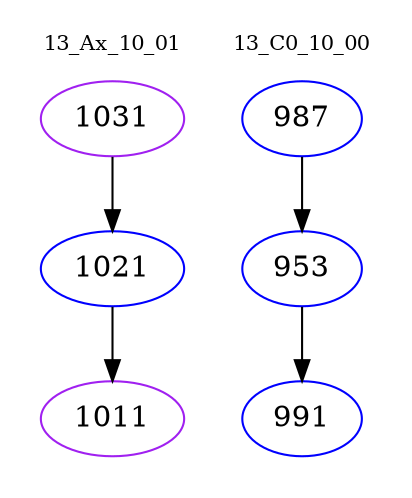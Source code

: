 digraph{
subgraph cluster_0 {
color = white
label = "13_Ax_10_01";
fontsize=10;
T0_1031 [label="1031", color="purple"]
T0_1031 -> T0_1021 [color="black"]
T0_1021 [label="1021", color="blue"]
T0_1021 -> T0_1011 [color="black"]
T0_1011 [label="1011", color="purple"]
}
subgraph cluster_1 {
color = white
label = "13_C0_10_00";
fontsize=10;
T1_987 [label="987", color="blue"]
T1_987 -> T1_953 [color="black"]
T1_953 [label="953", color="blue"]
T1_953 -> T1_991 [color="black"]
T1_991 [label="991", color="blue"]
}
}
